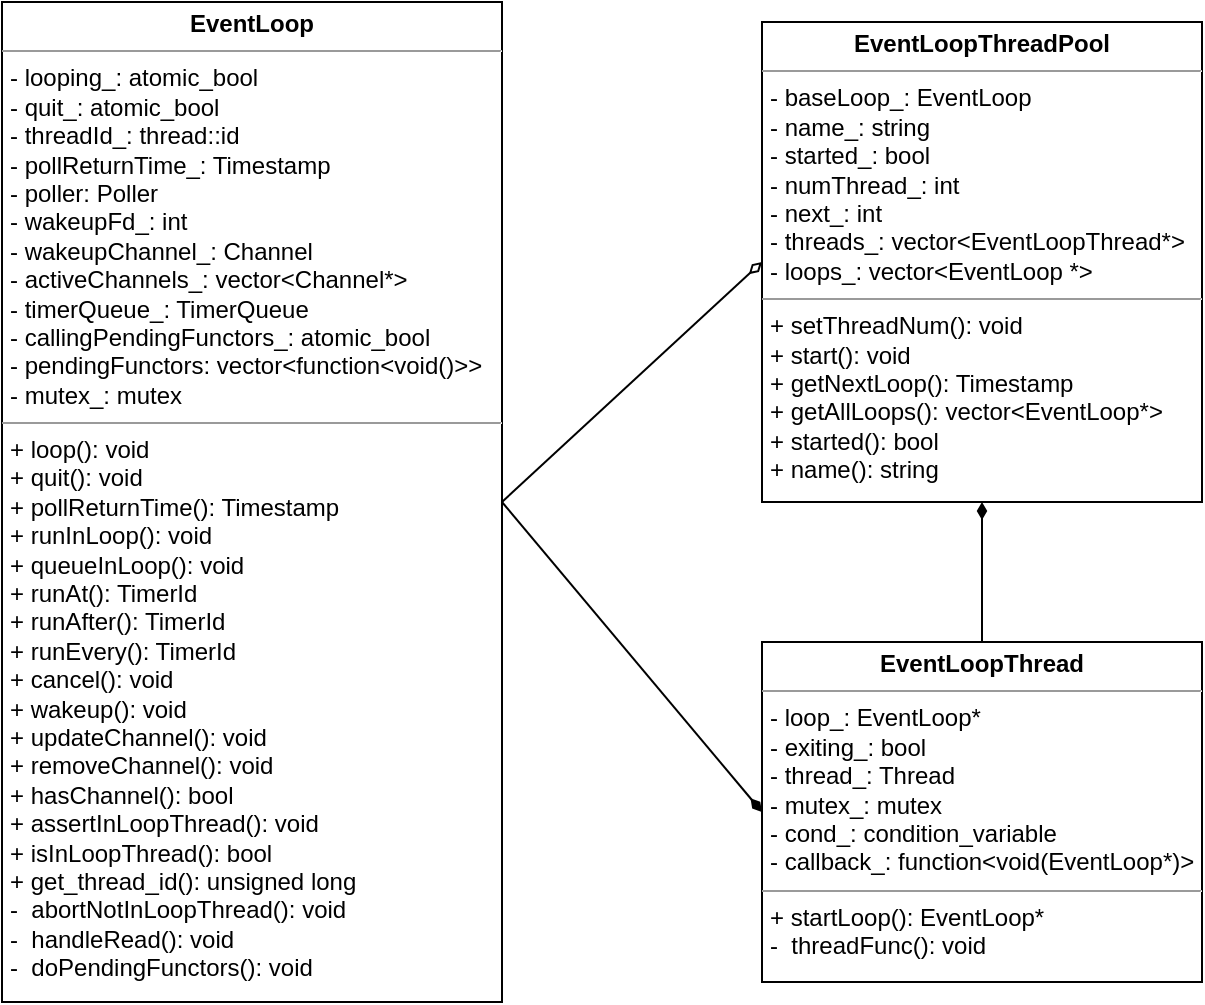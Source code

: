 <mxfile>
    <diagram id="GwxLpcnWTorqsf2Z1MEg" name="第 1 页">
        <mxGraphModel dx="497" dy="591" grid="1" gridSize="10" guides="1" tooltips="1" connect="1" arrows="1" fold="1" page="1" pageScale="1" pageWidth="827" pageHeight="1169" math="0" shadow="0">
            <root>
                <mxCell id="0"/>
                <mxCell id="1" parent="0"/>
                <mxCell id="13" style="edgeStyle=none;html=1;exitX=1;exitY=0.5;exitDx=0;exitDy=0;entryX=0;entryY=0.5;entryDx=0;entryDy=0;endArrow=diamondThin;endFill=0;strokeWidth=1;" parent="1" source="9" target="10" edge="1">
                    <mxGeometry relative="1" as="geometry"/>
                </mxCell>
                <mxCell id="14" style="edgeStyle=none;html=1;exitX=1;exitY=0.5;exitDx=0;exitDy=0;entryX=0;entryY=0.5;entryDx=0;entryDy=0;endArrow=diamondThin;endFill=1;" parent="1" source="9" target="11" edge="1">
                    <mxGeometry relative="1" as="geometry"/>
                </mxCell>
                <mxCell id="9" value="&lt;p style=&quot;margin:0px;margin-top:4px;text-align:center;&quot;&gt;&lt;b&gt;EventLoop&lt;/b&gt;&lt;/p&gt;&lt;hr size=&quot;1&quot;&gt;&lt;p style=&quot;margin:0px;margin-left:4px;&quot;&gt;- looping_: atomic_bool&lt;/p&gt;&lt;p style=&quot;margin:0px;margin-left:4px;&quot;&gt;- quit_: atomic_bool&amp;nbsp;&lt;/p&gt;&lt;p style=&quot;margin:0px;margin-left:4px;&quot;&gt;- threadId_: thread::id&lt;/p&gt;&lt;p style=&quot;margin:0px;margin-left:4px;&quot;&gt;- pollReturnTime_: Timestamp&lt;/p&gt;&lt;p style=&quot;margin:0px;margin-left:4px;&quot;&gt;- poller: Poller&lt;/p&gt;&lt;p style=&quot;margin:0px;margin-left:4px;&quot;&gt;- wakeupFd_: int&lt;/p&gt;&lt;p style=&quot;margin:0px;margin-left:4px;&quot;&gt;- wakeupChannel_: Channel&lt;/p&gt;&lt;p style=&quot;margin:0px;margin-left:4px;&quot;&gt;- activeChannels_: vector&amp;lt;Channel*&amp;gt;&lt;/p&gt;&lt;p style=&quot;margin:0px;margin-left:4px;&quot;&gt;- timerQueue_: TimerQueue&lt;/p&gt;&lt;p style=&quot;margin:0px;margin-left:4px;&quot;&gt;- callingPendingFunctors_: atomic_bool&lt;/p&gt;&lt;p style=&quot;margin:0px;margin-left:4px;&quot;&gt;- pendingFunctors: vector&amp;lt;function&amp;lt;void()&amp;gt;&amp;gt;&lt;/p&gt;&lt;p style=&quot;margin:0px;margin-left:4px;&quot;&gt;- mutex_: mutex&lt;/p&gt;&lt;hr size=&quot;1&quot;&gt;&lt;p style=&quot;margin:0px;margin-left:4px;&quot;&gt;+ loop(): void&lt;/p&gt;&lt;p style=&quot;margin:0px;margin-left:4px;&quot;&gt;+ quit(): void&lt;/p&gt;&lt;p style=&quot;margin:0px;margin-left:4px;&quot;&gt;+ pollReturnTime(): Timestamp&lt;/p&gt;&lt;p style=&quot;margin:0px;margin-left:4px;&quot;&gt;+ runInLoop(): void&lt;/p&gt;&lt;p style=&quot;margin:0px;margin-left:4px;&quot;&gt;+ queueInLoop(): void&lt;/p&gt;&lt;p style=&quot;margin:0px;margin-left:4px;&quot;&gt;+ runAt(): TimerId&lt;/p&gt;&lt;p style=&quot;margin:0px;margin-left:4px;&quot;&gt;+ runAfter(): TimerId&lt;/p&gt;&lt;p style=&quot;margin:0px;margin-left:4px;&quot;&gt;+ runEvery(): TimerId&lt;/p&gt;&lt;p style=&quot;margin:0px;margin-left:4px;&quot;&gt;+ cancel(): void&lt;/p&gt;&lt;p style=&quot;margin:0px;margin-left:4px;&quot;&gt;+ wakeup(): void&lt;/p&gt;&lt;p style=&quot;margin:0px;margin-left:4px;&quot;&gt;+ updateChannel(): void&lt;/p&gt;&lt;p style=&quot;margin:0px;margin-left:4px;&quot;&gt;+ removeChannel(): void&lt;/p&gt;&lt;p style=&quot;margin:0px;margin-left:4px;&quot;&gt;+ hasChannel(): bool&lt;/p&gt;&lt;p style=&quot;margin:0px;margin-left:4px;&quot;&gt;+ assertInLoopThread(): void&lt;/p&gt;&lt;p style=&quot;margin:0px;margin-left:4px;&quot;&gt;+ isInLoopThread(): bool&lt;/p&gt;&lt;p style=&quot;margin:0px;margin-left:4px;&quot;&gt;+ get_thread_id(): unsigned long&lt;/p&gt;&lt;p style=&quot;margin:0px;margin-left:4px;&quot;&gt;-&amp;nbsp; abortNotInLoopThread(): void&lt;/p&gt;&lt;p style=&quot;margin:0px;margin-left:4px;&quot;&gt;-&amp;nbsp; handleRead(): void&lt;/p&gt;&lt;p style=&quot;margin:0px;margin-left:4px;&quot;&gt;-&amp;nbsp; doPendingFunctors(): void&lt;/p&gt;" style="verticalAlign=top;align=left;overflow=fill;fontSize=12;fontFamily=Helvetica;html=1;" parent="1" vertex="1">
                    <mxGeometry x="70" y="30" width="250" height="500" as="geometry"/>
                </mxCell>
                <mxCell id="10" value="&lt;p style=&quot;margin:0px;margin-top:4px;text-align:center;&quot;&gt;&lt;b&gt;EventLoopThreadPool&lt;/b&gt;&lt;/p&gt;&lt;hr size=&quot;1&quot;&gt;&lt;p style=&quot;margin:0px;margin-left:4px;&quot;&gt;- baseLoop_: EventLoop&lt;/p&gt;&lt;p style=&quot;margin:0px;margin-left:4px;&quot;&gt;- name_: string&amp;nbsp;&lt;/p&gt;&lt;p style=&quot;margin:0px;margin-left:4px;&quot;&gt;- started_: bool&lt;/p&gt;&lt;p style=&quot;margin:0px;margin-left:4px;&quot;&gt;- numThread_: int&lt;/p&gt;&lt;p style=&quot;margin:0px;margin-left:4px;&quot;&gt;- next_: int&lt;/p&gt;&lt;p style=&quot;margin:0px;margin-left:4px;&quot;&gt;- threads_: vector&amp;lt;EventLoopThread*&amp;gt;&lt;/p&gt;&lt;p style=&quot;margin:0px;margin-left:4px;&quot;&gt;- loops_: vector&amp;lt;EventLoop *&amp;gt;&lt;/p&gt;&lt;hr size=&quot;1&quot;&gt;&lt;p style=&quot;margin:0px;margin-left:4px;&quot;&gt;+ setThreadNum(): void&lt;/p&gt;&lt;p style=&quot;margin:0px;margin-left:4px;&quot;&gt;+ start(): void&lt;/p&gt;&lt;p style=&quot;margin:0px;margin-left:4px;&quot;&gt;+ getNextLoop(): Timestamp&lt;/p&gt;&lt;p style=&quot;margin:0px;margin-left:4px;&quot;&gt;+ getAllLoops(): vector&amp;lt;EventLoop*&amp;gt;&lt;/p&gt;&lt;p style=&quot;margin:0px;margin-left:4px;&quot;&gt;+ started(): bool&lt;/p&gt;&lt;p style=&quot;margin:0px;margin-left:4px;&quot;&gt;+ name(): string&lt;/p&gt;&lt;p style=&quot;margin:0px;margin-left:4px;&quot;&gt;&lt;br&gt;&lt;/p&gt;" style="verticalAlign=top;align=left;overflow=fill;fontSize=12;fontFamily=Helvetica;html=1;" parent="1" vertex="1">
                    <mxGeometry x="450" y="40" width="220" height="240" as="geometry"/>
                </mxCell>
                <mxCell id="15" style="edgeStyle=none;html=1;exitX=0.5;exitY=0;exitDx=0;exitDy=0;entryX=0.5;entryY=1;entryDx=0;entryDy=0;strokeWidth=1;endArrow=diamondThin;endFill=1;" parent="1" source="11" target="10" edge="1">
                    <mxGeometry relative="1" as="geometry"/>
                </mxCell>
                <mxCell id="11" value="&lt;p style=&quot;margin:0px;margin-top:4px;text-align:center;&quot;&gt;&lt;b&gt;EventLoopThread&lt;/b&gt;&lt;/p&gt;&lt;hr size=&quot;1&quot;&gt;&lt;p style=&quot;margin:0px;margin-left:4px;&quot;&gt;- loop_: EventLoop*&lt;/p&gt;&lt;p style=&quot;margin:0px;margin-left:4px;&quot;&gt;- exiting_: bool&amp;nbsp;&lt;/p&gt;&lt;p style=&quot;margin:0px;margin-left:4px;&quot;&gt;- thread_: Thread&lt;/p&gt;&lt;p style=&quot;margin:0px;margin-left:4px;&quot;&gt;- mutex_: mutex&lt;/p&gt;&lt;p style=&quot;margin:0px;margin-left:4px;&quot;&gt;- cond_: condition_variable&lt;/p&gt;&lt;p style=&quot;margin:0px;margin-left:4px;&quot;&gt;- callback_: function&amp;lt;void(EventLoop*)&amp;gt;&lt;/p&gt;&lt;hr size=&quot;1&quot;&gt;&lt;p style=&quot;margin:0px;margin-left:4px;&quot;&gt;+ startLoop(): EventLoop*&lt;/p&gt;&lt;p style=&quot;margin:0px;margin-left:4px;&quot;&gt;-&amp;nbsp; threadFunc(): void&lt;/p&gt;&lt;p style=&quot;margin:0px;margin-left:4px;&quot;&gt;&lt;br&gt;&lt;/p&gt;" style="verticalAlign=top;align=left;overflow=fill;fontSize=12;fontFamily=Helvetica;html=1;" parent="1" vertex="1">
                    <mxGeometry x="450" y="350" width="220" height="170" as="geometry"/>
                </mxCell>
            </root>
        </mxGraphModel>
    </diagram>
</mxfile>